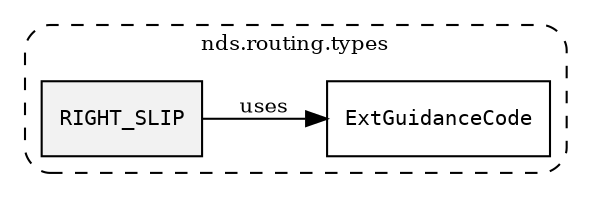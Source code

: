 /**
 * This dot file creates symbol collaboration diagram for RIGHT_SLIP.
 */
digraph ZSERIO
{
    node [shape=box, fontsize=10];
    rankdir="LR";
    fontsize=10;
    tooltip="RIGHT_SLIP collaboration diagram";

    subgraph "cluster_nds.routing.types"
    {
        style="dashed, rounded";
        label="nds.routing.types";
        tooltip="Package nds.routing.types";
        href="../../../content/packages/nds.routing.types.html#Package-nds-routing-types";
        target="_parent";

        "RIGHT_SLIP" [style="filled", fillcolor="#0000000D", target="_parent", label=<<font face="monospace"><table align="center" border="0" cellspacing="0" cellpadding="0"><tr><td href="../../../content/packages/nds.routing.types.html#Constant-RIGHT_SLIP" title="Constant defined in nds.routing.types">RIGHT_SLIP</td></tr></table></font>>];
        "ExtGuidanceCode" [target="_parent", label=<<font face="monospace"><table align="center" border="0" cellspacing="0" cellpadding="0"><tr><td href="../../../content/packages/nds.routing.types.html#Subtype-ExtGuidanceCode" title="Subtype defined in nds.routing.types">ExtGuidanceCode</td></tr></table></font>>];
    }

    "RIGHT_SLIP" -> "ExtGuidanceCode" [label="uses", fontsize=10];
}
